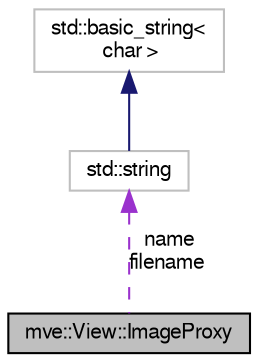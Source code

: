 digraph "mve::View::ImageProxy"
{
  edge [fontname="FreeSans",fontsize="10",labelfontname="FreeSans",labelfontsize="10"];
  node [fontname="FreeSans",fontsize="10",shape=record];
  Node0 [label="mve::View::ImageProxy",height=0.2,width=0.4,color="black", fillcolor="grey75", style="filled", fontcolor="black"];
  Node1 -> Node0 [dir="back",color="darkorchid3",fontsize="10",style="dashed",label=" name\nfilename" ,fontname="FreeSans"];
  Node1 [label="std::string",height=0.2,width=0.4,color="grey75", fillcolor="white", style="filled",tooltip="STL class. "];
  Node2 -> Node1 [dir="back",color="midnightblue",fontsize="10",style="solid",fontname="FreeSans"];
  Node2 [label="std::basic_string\<\l char \>",height=0.2,width=0.4,color="grey75", fillcolor="white", style="filled",tooltip="STL class. "];
}
